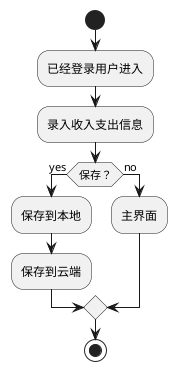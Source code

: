 @startuml
start
:已经登录用户进入;
:录入收入支出信息;
if(保存？)then(yes)
:保存到本地;
:保存到云端;
else(no)
:主界面;
endif
stop
@enduml